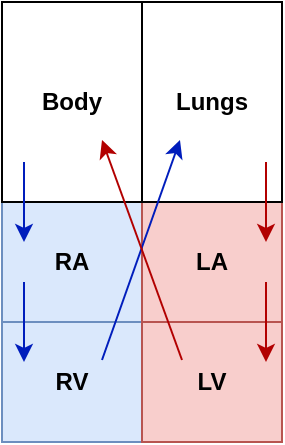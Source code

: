 <mxfile version="16.5.1" type="device"><diagram id="Gx5vGJfpV8S-2Tz4ziAb" name="Page-1"><mxGraphModel dx="870" dy="697" grid="1" gridSize="10" guides="1" tooltips="1" connect="1" arrows="1" fold="1" page="1" pageScale="1" pageWidth="400" pageHeight="700" math="0" shadow="0"><root><mxCell id="0"/><mxCell id="1" parent="0"/><mxCell id="14IpXNU63hWhjI773fIo-1" value="&lt;b&gt;RA&lt;/b&gt;" style="rounded=0;whiteSpace=wrap;html=1;fillColor=#dae8fc;strokeColor=#6c8ebf;" vertex="1" parent="1"><mxGeometry x="130" y="320" width="70" height="60" as="geometry"/></mxCell><mxCell id="14IpXNU63hWhjI773fIo-2" value="&lt;b&gt;LA&lt;/b&gt;" style="rounded=0;whiteSpace=wrap;html=1;fillColor=#f8cecc;strokeColor=#b85450;" vertex="1" parent="1"><mxGeometry x="200" y="320" width="70" height="60" as="geometry"/></mxCell><mxCell id="14IpXNU63hWhjI773fIo-3" value="&lt;b&gt;RV&lt;/b&gt;" style="rounded=0;whiteSpace=wrap;html=1;fillColor=#dae8fc;strokeColor=#6c8ebf;" vertex="1" parent="1"><mxGeometry x="130" y="380" width="70" height="60" as="geometry"/></mxCell><mxCell id="14IpXNU63hWhjI773fIo-4" value="&lt;b&gt;LV&lt;/b&gt;" style="rounded=0;whiteSpace=wrap;html=1;fillColor=#f8cecc;strokeColor=#b85450;" vertex="1" parent="1"><mxGeometry x="200" y="380" width="70" height="60" as="geometry"/></mxCell><mxCell id="14IpXNU63hWhjI773fIo-6" value="&lt;b&gt;Lungs&lt;/b&gt;" style="rounded=0;whiteSpace=wrap;html=1;" vertex="1" parent="1"><mxGeometry x="200" y="220" width="70" height="100" as="geometry"/></mxCell><mxCell id="14IpXNU63hWhjI773fIo-7" value="&lt;b&gt;Body&lt;/b&gt;" style="rounded=0;whiteSpace=wrap;html=1;" vertex="1" parent="1"><mxGeometry x="130" y="220" width="70" height="100" as="geometry"/></mxCell><mxCell id="14IpXNU63hWhjI773fIo-9" value="" style="endArrow=classic;html=1;rounded=0;fillColor=#0050ef;strokeColor=#001DBC;" edge="1" parent="1"><mxGeometry width="50" height="50" relative="1" as="geometry"><mxPoint x="141" y="360" as="sourcePoint"/><mxPoint x="141" y="400" as="targetPoint"/></mxGeometry></mxCell><mxCell id="14IpXNU63hWhjI773fIo-10" value="" style="endArrow=classic;html=1;rounded=0;fillColor=#0050ef;strokeColor=#001DBC;" edge="1" parent="1"><mxGeometry width="50" height="50" relative="1" as="geometry"><mxPoint x="141" y="300" as="sourcePoint"/><mxPoint x="141" y="340" as="targetPoint"/></mxGeometry></mxCell><mxCell id="14IpXNU63hWhjI773fIo-11" value="" style="endArrow=classic;html=1;rounded=0;fillColor=#0050ef;strokeColor=#001DBC;" edge="1" parent="1"><mxGeometry width="50" height="50" relative="1" as="geometry"><mxPoint x="180" y="399" as="sourcePoint"/><mxPoint x="219" y="289" as="targetPoint"/></mxGeometry></mxCell><mxCell id="14IpXNU63hWhjI773fIo-12" value="" style="endArrow=classic;html=1;rounded=0;fillColor=#e51400;strokeColor=#B20000;" edge="1" parent="1"><mxGeometry width="50" height="50" relative="1" as="geometry"><mxPoint x="262" y="300" as="sourcePoint"/><mxPoint x="262" y="340" as="targetPoint"/></mxGeometry></mxCell><mxCell id="14IpXNU63hWhjI773fIo-13" value="" style="endArrow=classic;html=1;rounded=0;fillColor=#e51400;strokeColor=#B20000;" edge="1" parent="1"><mxGeometry width="50" height="50" relative="1" as="geometry"><mxPoint x="262" y="360" as="sourcePoint"/><mxPoint x="262" y="400" as="targetPoint"/></mxGeometry></mxCell><mxCell id="14IpXNU63hWhjI773fIo-14" value="" style="endArrow=classic;html=1;rounded=0;fillColor=#e51400;strokeColor=#B20000;" edge="1" parent="1"><mxGeometry width="50" height="50" relative="1" as="geometry"><mxPoint x="220" y="399" as="sourcePoint"/><mxPoint x="180" y="289" as="targetPoint"/></mxGeometry></mxCell></root></mxGraphModel></diagram></mxfile>